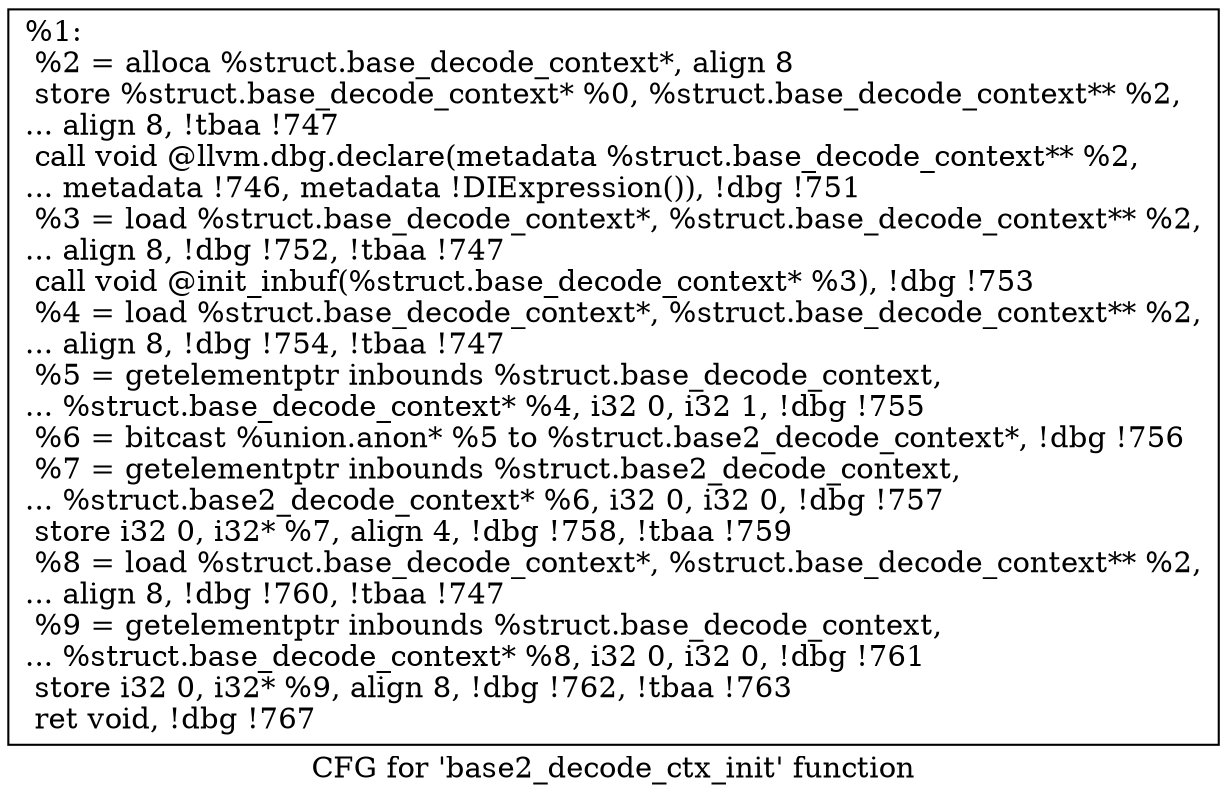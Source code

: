 digraph "CFG for 'base2_decode_ctx_init' function" {
	label="CFG for 'base2_decode_ctx_init' function";

	Node0xd537a0 [shape=record,label="{%1:\l  %2 = alloca %struct.base_decode_context*, align 8\l  store %struct.base_decode_context* %0, %struct.base_decode_context** %2,\l... align 8, !tbaa !747\l  call void @llvm.dbg.declare(metadata %struct.base_decode_context** %2,\l... metadata !746, metadata !DIExpression()), !dbg !751\l  %3 = load %struct.base_decode_context*, %struct.base_decode_context** %2,\l... align 8, !dbg !752, !tbaa !747\l  call void @init_inbuf(%struct.base_decode_context* %3), !dbg !753\l  %4 = load %struct.base_decode_context*, %struct.base_decode_context** %2,\l... align 8, !dbg !754, !tbaa !747\l  %5 = getelementptr inbounds %struct.base_decode_context,\l... %struct.base_decode_context* %4, i32 0, i32 1, !dbg !755\l  %6 = bitcast %union.anon* %5 to %struct.base2_decode_context*, !dbg !756\l  %7 = getelementptr inbounds %struct.base2_decode_context,\l... %struct.base2_decode_context* %6, i32 0, i32 0, !dbg !757\l  store i32 0, i32* %7, align 4, !dbg !758, !tbaa !759\l  %8 = load %struct.base_decode_context*, %struct.base_decode_context** %2,\l... align 8, !dbg !760, !tbaa !747\l  %9 = getelementptr inbounds %struct.base_decode_context,\l... %struct.base_decode_context* %8, i32 0, i32 0, !dbg !761\l  store i32 0, i32* %9, align 8, !dbg !762, !tbaa !763\l  ret void, !dbg !767\l}"];
}
